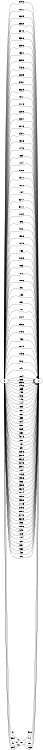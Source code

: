 digraph G {
	rankdir=LR size="8,5"
	A
	Z
	A -> Z [label=2192]
	A
	Z
	A -> Z [label=2261]
	A
	Z
	A -> Z [label=2689]
	A
	Z
	A -> Z [label=2368]
	A
	Z
	A -> Z [label=3840]
	A
	Z
	A -> Z [label=3398]
	A
	Z
	A -> Z [label=2999]
	A
	Z
	A -> Z [label=1334]
	A
	Z
	A -> Z [label=3858]
	A
	Z
	A -> Z [label=4135]
	A
	Z
	A -> Z [label=2265]
	A
	Z
	A -> Z [label=3467]
	A
	Z
	A -> Z [label=3623]
	A
	Z
	A -> Z [label=574]
	A
	Z
	A -> Z [label=4175]
	A
	Z
	A -> Z [label=2288]
	A
	Z
	A -> Z [label=2034]
	A
	Z
	A -> Z [label=2013]
	A
	Z
	A -> Z [label=2487]
	A
	Z
	A -> Z [label=1906]
	A
	Z
	A -> Z [label=1442]
	A
	Z
	A -> Z [label=669]
	A
	Z
	A -> Z [label=214]
	A
	Z
	A -> Z [label=2166]
	A
	Z
	A -> Z [label=1311]
	A
	Z
	A -> Z [label=1628]
	A
	Z
	A -> Z [label=784]
	A
	Z
	A -> Z [label=3277]
	A
	Z
	A -> Z [label=5117]
	A
	Z
	A -> Z [label=1764]
	A
	Z
	A -> Z [label=602]
	A
	Z
	A -> Z [label=910]
	A
	H
	A -> H [label=3]
	H
	Z
	H -> Z [label=520]
	A
	Z
	A -> Z [label=1598]
	A
	Z
	A -> Z [label=1549]
	A
	Z
	A -> Z [label=758]
	A
	Z
	A -> Z [label=2135]
	A
	Z
	A -> Z [label=896]
	A
	Z
	A -> Z [label=672]
	A
	Z
	A -> Z [label=1066]
	A
	Z
	A -> Z [label=36]
	A
	Z
	A -> Z [label=198]
	A
	Z
	A -> Z [label=891]
	A
	Z
	A -> Z [label=781]
	A
	Z
	A -> Z [label=1724]
	A
	Z
	A -> Z [label=3562]
	A
	Z
	A -> Z [label=1192]
	A
	Z
	A -> Z [label=436]
	A
	Z
	A -> Z [label=1219]
	A
	Z
	A -> Z [label=1156]
	A
	Z
	A -> Z [label=912]
	A
	Z
	A -> Z [label=841]
	A
	Z
	A -> Z [label=884]
	A
	Z
	A -> Z [label=983]
	A
	Z
	A -> Z [label=2550]
	A
	H
	A -> H [label=930]
	H
	Z
	H -> Z [label=141]
	A
	Z
	A -> Z [label=1466]
	A
	H
	A -> H [label=41]
	H
	Z
	H -> Z [label=791]
	A
	Z
	A -> Z [label=665]
	A
	Z
	A -> Z [label=798]
	A
	Z
	A -> Z [label=513]
	A
	Z
	A -> Z [label=742]
	A
	Z
	A -> Z [label=714]
	A
	Z
	A -> Z [label=688]
	A
	Z
	A -> Z [label=681]
	A
	Z
	A -> Z [label=667]
	A
	Z
	A -> Z [label=658]
	A
	Z
	A -> Z [label=614]
	A
	Z
	A -> Z [label=590]
	A
	H
	A -> H [label=254]
	H
	Z
	H -> Z [label=163]
	A
	Z
	A -> Z [label=525]
	A
	Z
	A -> Z [label=352]
	A
	Z
	A -> Z [label=4373]
	A
	Z
	A -> Z [label=257]
	A
	Z
	A -> Z [label=79]
	A
	Z
	A -> Z [label=65]
	A
	Z
	A -> Z [label=2236]
	A
	Z
	A -> Z [label=3605]
	A
	Z
	A -> Z [label=3322]
	A
	Z
	A -> Z [label=2243]
	A
	Z
	A -> Z [label=2591]
	A
	Z
	A -> Z [label=194]
	A
	Z
	A -> Z [label=1763]
	A
	Z
	A -> Z [label=1856]
	A
	Z
	A -> Z [label=533]
	A
	Z
	A -> Z [label=4355]
	A
	Z
	A -> Z [label=2320]
	A
	Z
	A -> Z [label=1814]
	A
	Z
	A -> Z [label=1690]
	A
	Z
	A -> Z [label=4553]
	A
	Z
	A -> Z [label=1745]
	A
	Z
	A -> Z [label=2155]
	A
	Z
	A -> Z [label=2897]
	A
	Z
	A -> Z [label=3742]
	A
	Z
	A -> Z [label=3623]
	A
	Z
	A -> Z [label=333]
	A
	Z
	A -> Z [label=1086]
	A
	Z
	A -> Z [label=948]
	A
	Z
	A -> Z [label=813]
	A
	Z
	A -> Z [label=794]
	A
	Z
	A -> Z [label=687]
	A
	Z
	A -> Z [label=597]
	A
	Z
	A -> Z [label=562]
	A
	Z
	A -> Z [label=430]
	A
	Z
	A -> Z [label=86]
}

